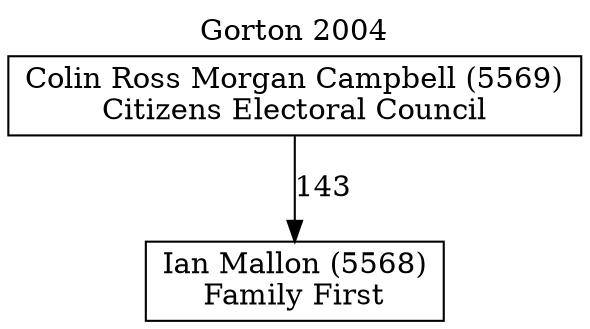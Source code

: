 // House preference flow
digraph "Ian Mallon (5568)_Gorton_2004" {
	graph [label="Gorton 2004" labelloc=t mclimit=10]
	node [shape=box]
	"Ian Mallon (5568)" [label="Ian Mallon (5568)
Family First"]
	"Colin Ross Morgan Campbell (5569)" [label="Colin Ross Morgan Campbell (5569)
Citizens Electoral Council"]
	"Colin Ross Morgan Campbell (5569)" -> "Ian Mallon (5568)" [label=143]
}
